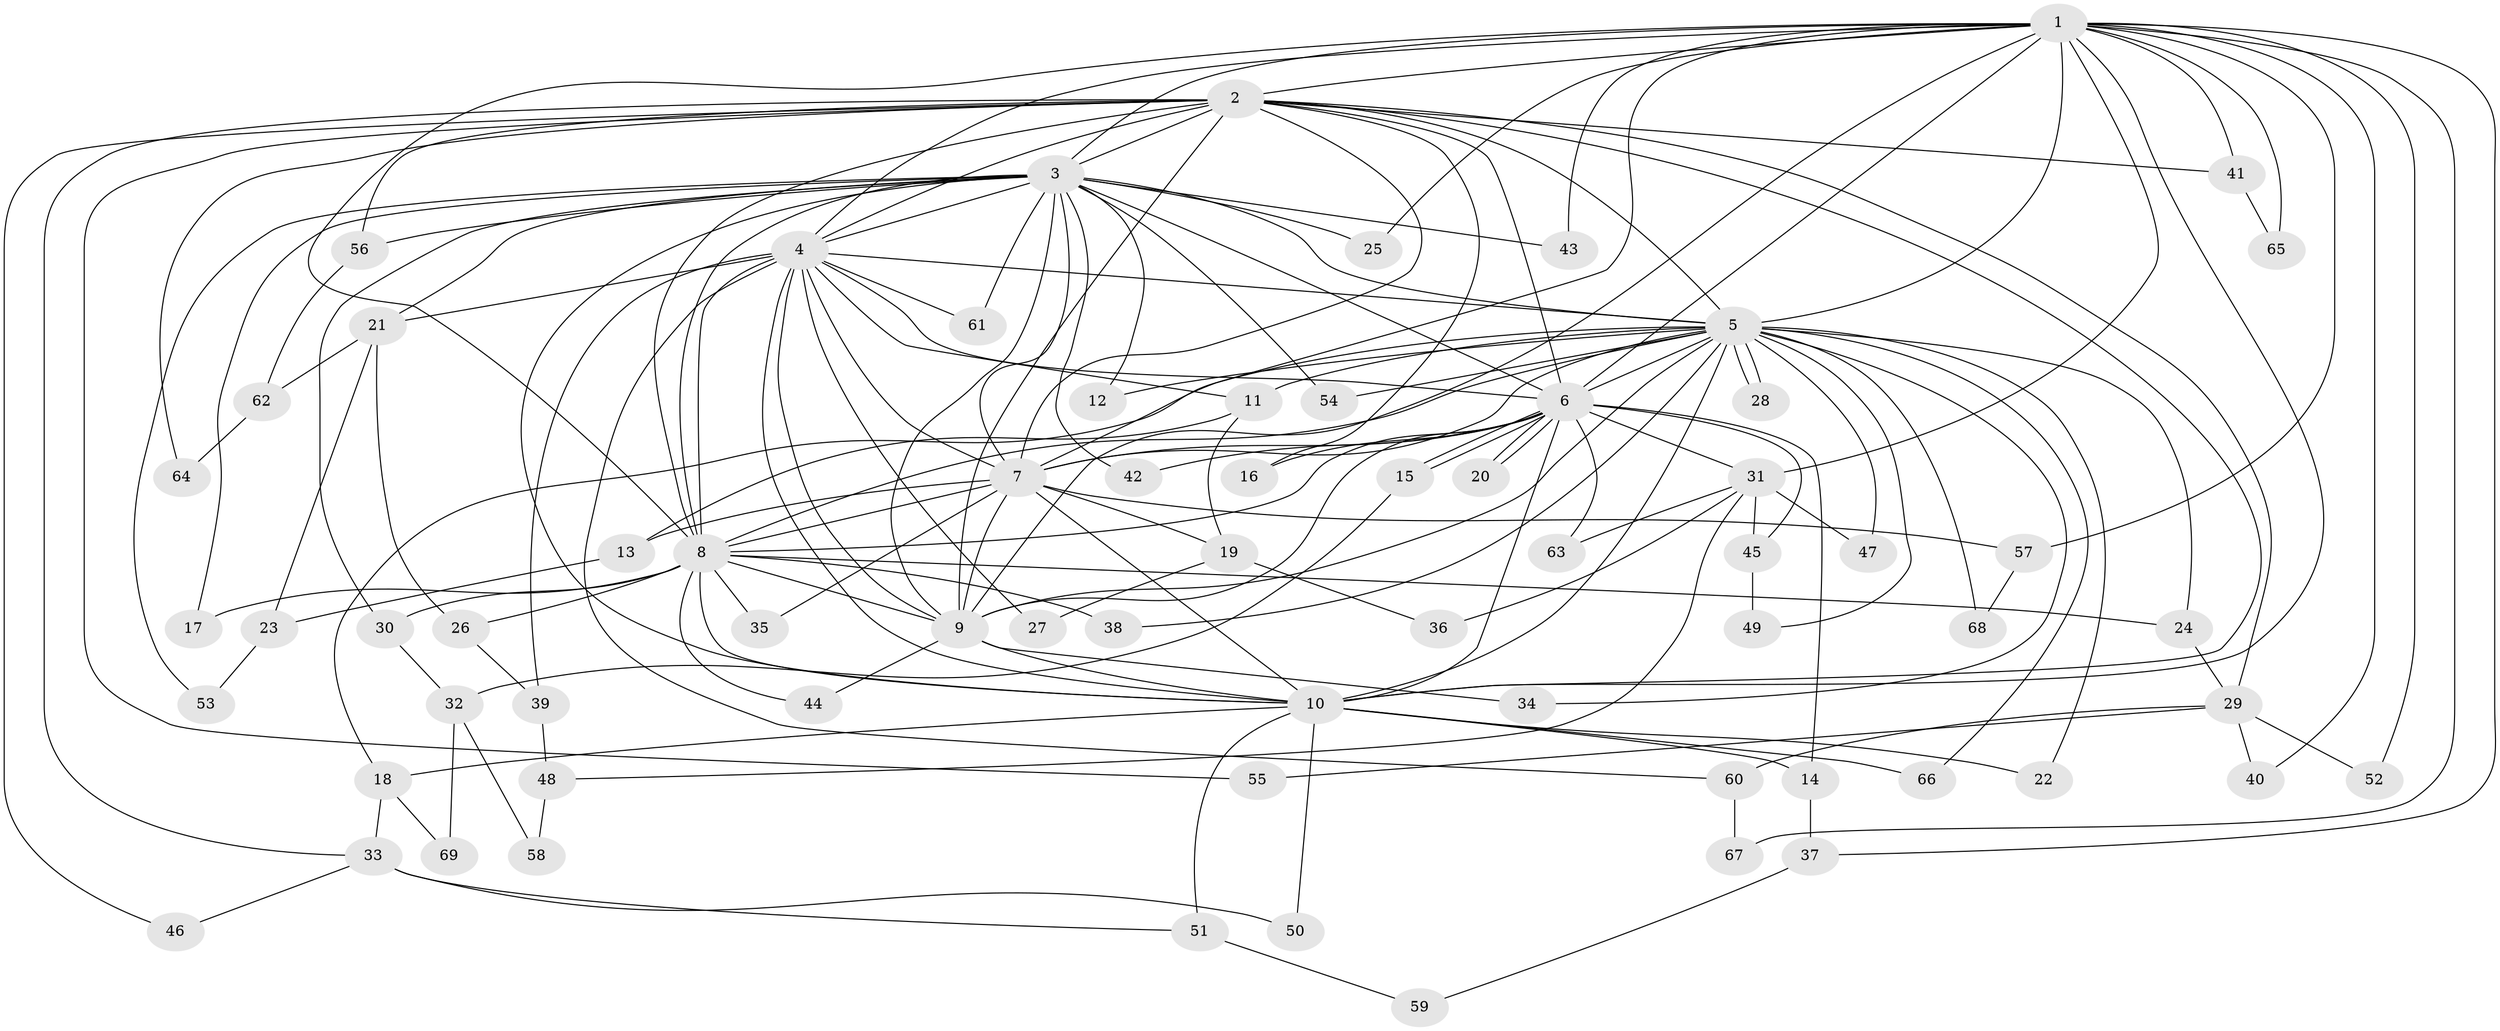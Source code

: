 // Generated by graph-tools (version 1.1) at 2025/01/03/09/25 03:01:25]
// undirected, 69 vertices, 163 edges
graph export_dot {
graph [start="1"]
  node [color=gray90,style=filled];
  1;
  2;
  3;
  4;
  5;
  6;
  7;
  8;
  9;
  10;
  11;
  12;
  13;
  14;
  15;
  16;
  17;
  18;
  19;
  20;
  21;
  22;
  23;
  24;
  25;
  26;
  27;
  28;
  29;
  30;
  31;
  32;
  33;
  34;
  35;
  36;
  37;
  38;
  39;
  40;
  41;
  42;
  43;
  44;
  45;
  46;
  47;
  48;
  49;
  50;
  51;
  52;
  53;
  54;
  55;
  56;
  57;
  58;
  59;
  60;
  61;
  62;
  63;
  64;
  65;
  66;
  67;
  68;
  69;
  1 -- 2;
  1 -- 3;
  1 -- 4;
  1 -- 5;
  1 -- 6;
  1 -- 7;
  1 -- 8;
  1 -- 9;
  1 -- 10;
  1 -- 25;
  1 -- 31;
  1 -- 37;
  1 -- 40;
  1 -- 41;
  1 -- 43;
  1 -- 52;
  1 -- 57;
  1 -- 65;
  1 -- 67;
  2 -- 3;
  2 -- 4;
  2 -- 5;
  2 -- 6;
  2 -- 7;
  2 -- 8;
  2 -- 9;
  2 -- 10;
  2 -- 16;
  2 -- 29;
  2 -- 33;
  2 -- 41;
  2 -- 46;
  2 -- 55;
  2 -- 56;
  2 -- 64;
  3 -- 4;
  3 -- 5;
  3 -- 6;
  3 -- 7;
  3 -- 8;
  3 -- 9;
  3 -- 10;
  3 -- 12;
  3 -- 17;
  3 -- 21;
  3 -- 25;
  3 -- 30;
  3 -- 42;
  3 -- 43;
  3 -- 53;
  3 -- 54;
  3 -- 56;
  3 -- 61;
  4 -- 5;
  4 -- 6;
  4 -- 7;
  4 -- 8;
  4 -- 9;
  4 -- 10;
  4 -- 11;
  4 -- 21;
  4 -- 27;
  4 -- 39;
  4 -- 60;
  4 -- 61;
  5 -- 6;
  5 -- 7;
  5 -- 8;
  5 -- 9;
  5 -- 10;
  5 -- 11;
  5 -- 12;
  5 -- 18;
  5 -- 22;
  5 -- 24;
  5 -- 28;
  5 -- 28;
  5 -- 34;
  5 -- 38;
  5 -- 47;
  5 -- 49;
  5 -- 54;
  5 -- 66;
  5 -- 68;
  6 -- 7;
  6 -- 8;
  6 -- 9;
  6 -- 10;
  6 -- 14;
  6 -- 15;
  6 -- 15;
  6 -- 16;
  6 -- 20;
  6 -- 20;
  6 -- 31;
  6 -- 42;
  6 -- 45;
  6 -- 63;
  7 -- 8;
  7 -- 9;
  7 -- 10;
  7 -- 13;
  7 -- 19;
  7 -- 35;
  7 -- 57;
  8 -- 9;
  8 -- 10;
  8 -- 17;
  8 -- 24;
  8 -- 26;
  8 -- 30;
  8 -- 35;
  8 -- 38;
  8 -- 44;
  9 -- 10;
  9 -- 34;
  9 -- 44;
  10 -- 14;
  10 -- 18;
  10 -- 22;
  10 -- 50;
  10 -- 51;
  10 -- 66;
  11 -- 13;
  11 -- 19;
  13 -- 23;
  14 -- 37;
  15 -- 32;
  18 -- 33;
  18 -- 69;
  19 -- 27;
  19 -- 36;
  21 -- 23;
  21 -- 26;
  21 -- 62;
  23 -- 53;
  24 -- 29;
  26 -- 39;
  29 -- 40;
  29 -- 52;
  29 -- 55;
  29 -- 60;
  30 -- 32;
  31 -- 36;
  31 -- 45;
  31 -- 47;
  31 -- 48;
  31 -- 63;
  32 -- 58;
  32 -- 69;
  33 -- 46;
  33 -- 50;
  33 -- 51;
  37 -- 59;
  39 -- 48;
  41 -- 65;
  45 -- 49;
  48 -- 58;
  51 -- 59;
  56 -- 62;
  57 -- 68;
  60 -- 67;
  62 -- 64;
}
